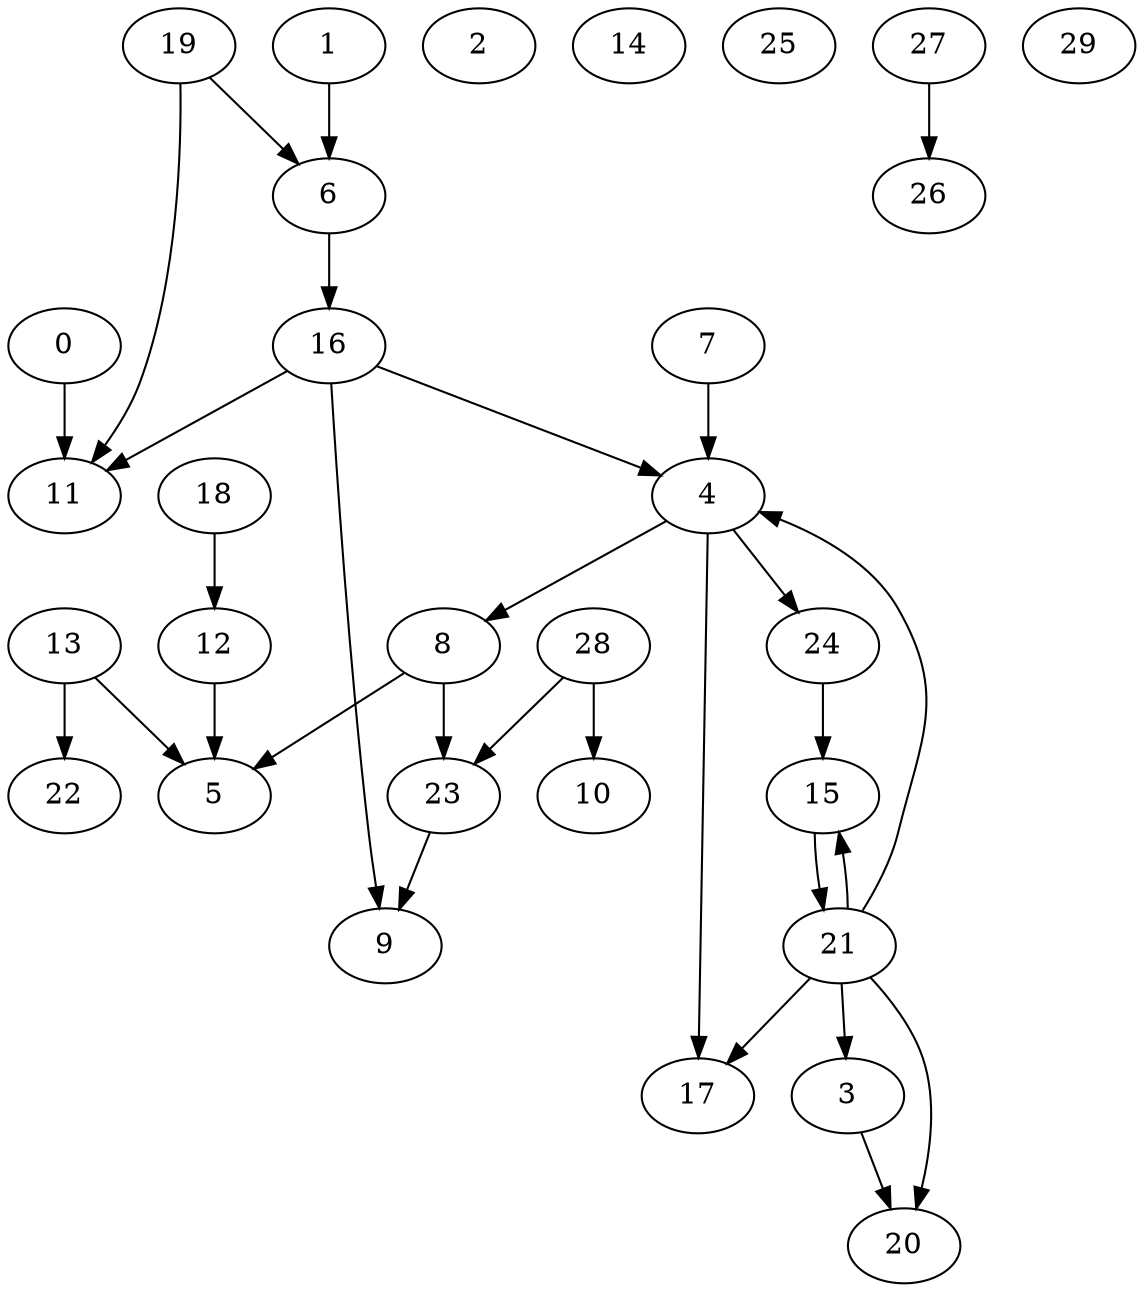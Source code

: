 digraph {
	0 [label=0]
	1 [label=1]
	2 [label=2]
	3 [label=3]
	4 [label=4]
	5 [label=5]
	6 [label=6]
	7 [label=7]
	8 [label=8]
	9 [label=9]
	10 [label=10]
	11 [label=11]
	12 [label=12]
	13 [label=13]
	14 [label=14]
	15 [label=15]
	16 [label=16]
	17 [label=17]
	18 [label=18]
	19 [label=19]
	20 [label=20]
	21 [label=21]
	22 [label=22]
	23 [label=23]
	24 [label=24]
	25 [label=25]
	26 [label=26]
	27 [label=27]
	28 [label=28]
	29 [label=29]
	8 -> 23
	16 -> 11
	18 -> 12
	27 -> 26
	1 -> 6
	12 -> 5
	13 -> 22
	4 -> 17
	24 -> 15
	0 -> 11
	15 -> 21
	13 -> 5
	21 -> 3
	28 -> 23
	4 -> 8
	21 -> 17
	16 -> 9
	7 -> 4
	19 -> 11
	21 -> 4
	21 -> 20
	21 -> 15
	16 -> 4
	28 -> 10
	23 -> 9
	6 -> 16
	3 -> 20
	19 -> 6
	4 -> 24
	8 -> 5
}